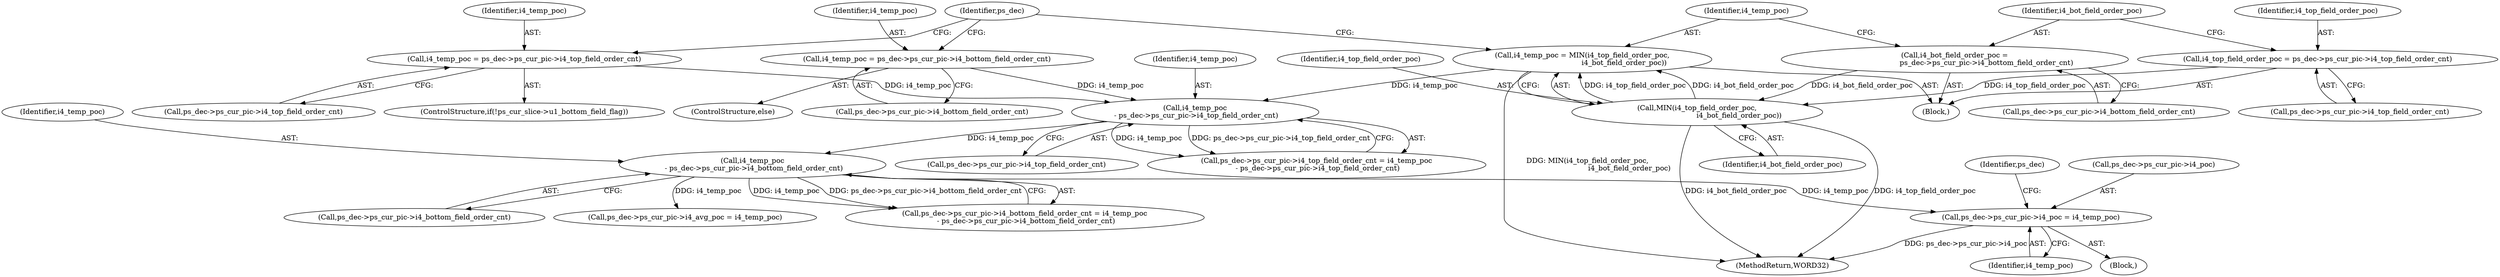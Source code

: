 digraph "0_Android_494561291a503840f385fbcd11d9bc5f4dc502b8_2@pointer" {
"1001326" [label="(Call,ps_dec->ps_cur_pic->i4_poc = i4_temp_poc)"];
"1001319" [label="(Call,i4_temp_poc\n - ps_dec->ps_cur_pic->i4_bottom_field_order_cnt)"];
"1001306" [label="(Call,i4_temp_poc\n - ps_dec->ps_cur_pic->i4_top_field_order_cnt)"];
"1001274" [label="(Call,i4_temp_poc = MIN(i4_top_field_order_poc,\n                                     i4_bot_field_order_poc))"];
"1001276" [label="(Call,MIN(i4_top_field_order_poc,\n                                     i4_bot_field_order_poc))"];
"1001260" [label="(Call,i4_top_field_order_poc = ps_dec->ps_cur_pic->i4_top_field_order_cnt)"];
"1001267" [label="(Call,i4_bot_field_order_poc =\n                            ps_dec->ps_cur_pic->i4_bottom_field_order_cnt)"];
"1001285" [label="(Call,i4_temp_poc = ps_dec->ps_cur_pic->i4_top_field_order_cnt)"];
"1001293" [label="(Call,i4_temp_poc = ps_dec->ps_cur_pic->i4_bottom_field_order_cnt)"];
"1001320" [label="(Identifier,i4_temp_poc)"];
"1001294" [label="(Identifier,i4_temp_poc)"];
"1001326" [label="(Call,ps_dec->ps_cur_pic->i4_poc = i4_temp_poc)"];
"1001277" [label="(Identifier,i4_top_field_order_poc)"];
"1001295" [label="(Call,ps_dec->ps_cur_pic->i4_bottom_field_order_cnt)"];
"1001319" [label="(Call,i4_temp_poc\n - ps_dec->ps_cur_pic->i4_bottom_field_order_cnt)"];
"1001303" [label="(Identifier,ps_dec)"];
"1001261" [label="(Identifier,i4_top_field_order_poc)"];
"1001300" [label="(Call,ps_dec->ps_cur_pic->i4_top_field_order_cnt = i4_temp_poc\n - ps_dec->ps_cur_pic->i4_top_field_order_cnt)"];
"1001333" [label="(Call,ps_dec->ps_cur_pic->i4_avg_poc = i4_temp_poc)"];
"1001267" [label="(Call,i4_bot_field_order_poc =\n                            ps_dec->ps_cur_pic->i4_bottom_field_order_cnt)"];
"1001313" [label="(Call,ps_dec->ps_cur_pic->i4_bottom_field_order_cnt = i4_temp_poc\n - ps_dec->ps_cur_pic->i4_bottom_field_order_cnt)"];
"1001308" [label="(Call,ps_dec->ps_cur_pic->i4_top_field_order_cnt)"];
"1001332" [label="(Identifier,i4_temp_poc)"];
"1001307" [label="(Identifier,i4_temp_poc)"];
"1001336" [label="(Identifier,ps_dec)"];
"1001278" [label="(Identifier,i4_bot_field_order_poc)"];
"1001269" [label="(Call,ps_dec->ps_cur_pic->i4_bottom_field_order_cnt)"];
"1001306" [label="(Call,i4_temp_poc\n - ps_dec->ps_cur_pic->i4_top_field_order_cnt)"];
"1001250" [label="(Block,)"];
"1001293" [label="(Call,i4_temp_poc = ps_dec->ps_cur_pic->i4_bottom_field_order_cnt)"];
"1001274" [label="(Call,i4_temp_poc = MIN(i4_top_field_order_poc,\n                                     i4_bot_field_order_poc))"];
"1001327" [label="(Call,ps_dec->ps_cur_pic->i4_poc)"];
"1001262" [label="(Call,ps_dec->ps_cur_pic->i4_top_field_order_cnt)"];
"1001280" [label="(ControlStructure,if(!ps_cur_slice->u1_bottom_field_flag))"];
"1001321" [label="(Call,ps_dec->ps_cur_pic->i4_bottom_field_order_cnt)"];
"1001259" [label="(Block,)"];
"1002544" [label="(MethodReturn,WORD32)"];
"1001275" [label="(Identifier,i4_temp_poc)"];
"1001286" [label="(Identifier,i4_temp_poc)"];
"1001260" [label="(Call,i4_top_field_order_poc = ps_dec->ps_cur_pic->i4_top_field_order_cnt)"];
"1001287" [label="(Call,ps_dec->ps_cur_pic->i4_top_field_order_cnt)"];
"1001268" [label="(Identifier,i4_bot_field_order_poc)"];
"1001276" [label="(Call,MIN(i4_top_field_order_poc,\n                                     i4_bot_field_order_poc))"];
"1001285" [label="(Call,i4_temp_poc = ps_dec->ps_cur_pic->i4_top_field_order_cnt)"];
"1001292" [label="(ControlStructure,else)"];
"1001326" -> "1001250"  [label="AST: "];
"1001326" -> "1001332"  [label="CFG: "];
"1001327" -> "1001326"  [label="AST: "];
"1001332" -> "1001326"  [label="AST: "];
"1001336" -> "1001326"  [label="CFG: "];
"1001326" -> "1002544"  [label="DDG: ps_dec->ps_cur_pic->i4_poc"];
"1001319" -> "1001326"  [label="DDG: i4_temp_poc"];
"1001319" -> "1001313"  [label="AST: "];
"1001319" -> "1001321"  [label="CFG: "];
"1001320" -> "1001319"  [label="AST: "];
"1001321" -> "1001319"  [label="AST: "];
"1001313" -> "1001319"  [label="CFG: "];
"1001319" -> "1001313"  [label="DDG: i4_temp_poc"];
"1001319" -> "1001313"  [label="DDG: ps_dec->ps_cur_pic->i4_bottom_field_order_cnt"];
"1001306" -> "1001319"  [label="DDG: i4_temp_poc"];
"1001319" -> "1001333"  [label="DDG: i4_temp_poc"];
"1001306" -> "1001300"  [label="AST: "];
"1001306" -> "1001308"  [label="CFG: "];
"1001307" -> "1001306"  [label="AST: "];
"1001308" -> "1001306"  [label="AST: "];
"1001300" -> "1001306"  [label="CFG: "];
"1001306" -> "1001300"  [label="DDG: i4_temp_poc"];
"1001306" -> "1001300"  [label="DDG: ps_dec->ps_cur_pic->i4_top_field_order_cnt"];
"1001274" -> "1001306"  [label="DDG: i4_temp_poc"];
"1001285" -> "1001306"  [label="DDG: i4_temp_poc"];
"1001293" -> "1001306"  [label="DDG: i4_temp_poc"];
"1001274" -> "1001259"  [label="AST: "];
"1001274" -> "1001276"  [label="CFG: "];
"1001275" -> "1001274"  [label="AST: "];
"1001276" -> "1001274"  [label="AST: "];
"1001303" -> "1001274"  [label="CFG: "];
"1001274" -> "1002544"  [label="DDG: MIN(i4_top_field_order_poc,\n                                     i4_bot_field_order_poc)"];
"1001276" -> "1001274"  [label="DDG: i4_top_field_order_poc"];
"1001276" -> "1001274"  [label="DDG: i4_bot_field_order_poc"];
"1001276" -> "1001278"  [label="CFG: "];
"1001277" -> "1001276"  [label="AST: "];
"1001278" -> "1001276"  [label="AST: "];
"1001276" -> "1002544"  [label="DDG: i4_bot_field_order_poc"];
"1001276" -> "1002544"  [label="DDG: i4_top_field_order_poc"];
"1001260" -> "1001276"  [label="DDG: i4_top_field_order_poc"];
"1001267" -> "1001276"  [label="DDG: i4_bot_field_order_poc"];
"1001260" -> "1001259"  [label="AST: "];
"1001260" -> "1001262"  [label="CFG: "];
"1001261" -> "1001260"  [label="AST: "];
"1001262" -> "1001260"  [label="AST: "];
"1001268" -> "1001260"  [label="CFG: "];
"1001267" -> "1001259"  [label="AST: "];
"1001267" -> "1001269"  [label="CFG: "];
"1001268" -> "1001267"  [label="AST: "];
"1001269" -> "1001267"  [label="AST: "];
"1001275" -> "1001267"  [label="CFG: "];
"1001285" -> "1001280"  [label="AST: "];
"1001285" -> "1001287"  [label="CFG: "];
"1001286" -> "1001285"  [label="AST: "];
"1001287" -> "1001285"  [label="AST: "];
"1001303" -> "1001285"  [label="CFG: "];
"1001293" -> "1001292"  [label="AST: "];
"1001293" -> "1001295"  [label="CFG: "];
"1001294" -> "1001293"  [label="AST: "];
"1001295" -> "1001293"  [label="AST: "];
"1001303" -> "1001293"  [label="CFG: "];
}
